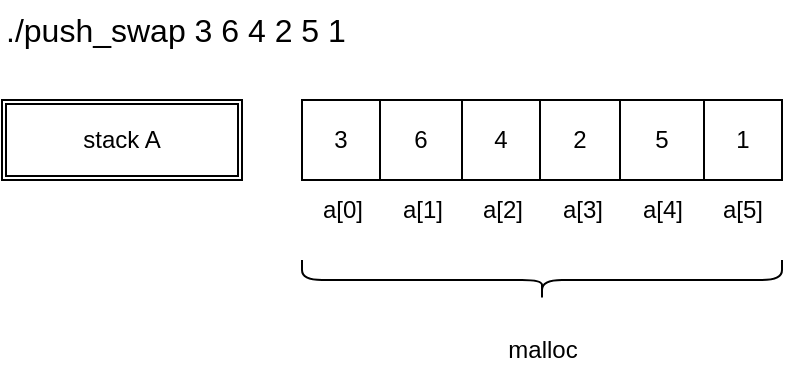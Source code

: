 <mxfile>
    <diagram id="pJUAE_J3QXaKz7esaWFn" name="ページ1">
        <mxGraphModel dx="735" dy="414" grid="1" gridSize="10" guides="1" tooltips="1" connect="1" arrows="1" fold="1" page="1" pageScale="1" pageWidth="827" pageHeight="1169" math="0" shadow="0">
            <root>
                <mxCell id="0"/>
                <mxCell id="1" parent="0"/>
                <mxCell id="4" value="" style="shape=table;html=1;whiteSpace=wrap;startSize=0;container=1;collapsible=0;childLayout=tableLayout;movable=1;resizable=1;rotatable=1;deletable=1;editable=1;connectable=1;" parent="1" vertex="1">
                    <mxGeometry x="160" y="160" width="240" height="40" as="geometry"/>
                </mxCell>
                <mxCell id="5" value="" style="shape=tableRow;horizontal=0;startSize=0;swimlaneHead=0;swimlaneBody=0;top=0;left=0;bottom=0;right=0;collapsible=0;dropTarget=0;fillColor=none;points=[[0,0.5],[1,0.5]];portConstraint=eastwest;movable=1;resizable=1;rotatable=1;deletable=1;editable=1;connectable=1;" parent="4" vertex="1">
                    <mxGeometry width="240" height="40" as="geometry"/>
                </mxCell>
                <mxCell id="6" value="3" style="shape=partialRectangle;html=1;whiteSpace=wrap;connectable=1;fillColor=none;top=0;left=0;bottom=0;right=0;overflow=hidden;movable=1;resizable=1;rotatable=1;deletable=1;editable=1;" parent="5" vertex="1">
                    <mxGeometry width="39" height="40" as="geometry">
                        <mxRectangle width="39" height="40" as="alternateBounds"/>
                    </mxGeometry>
                </mxCell>
                <mxCell id="7" value="6" style="shape=partialRectangle;html=1;whiteSpace=wrap;connectable=1;fillColor=none;top=0;left=0;bottom=0;right=0;overflow=hidden;movable=1;resizable=1;rotatable=1;deletable=1;editable=1;" parent="5" vertex="1">
                    <mxGeometry x="39" width="41" height="40" as="geometry">
                        <mxRectangle width="41" height="40" as="alternateBounds"/>
                    </mxGeometry>
                </mxCell>
                <mxCell id="8" value="4" style="shape=partialRectangle;html=1;whiteSpace=wrap;connectable=1;fillColor=none;top=0;left=0;bottom=0;right=0;overflow=hidden;movable=1;resizable=1;rotatable=1;deletable=1;editable=1;" parent="5" vertex="1">
                    <mxGeometry x="80" width="39" height="40" as="geometry">
                        <mxRectangle width="39" height="40" as="alternateBounds"/>
                    </mxGeometry>
                </mxCell>
                <mxCell id="17" value="2" style="shape=partialRectangle;html=1;whiteSpace=wrap;connectable=1;fillColor=none;top=0;left=0;bottom=0;right=0;overflow=hidden;movable=1;resizable=1;rotatable=1;deletable=1;editable=1;" parent="5" vertex="1">
                    <mxGeometry x="119" width="40" height="40" as="geometry">
                        <mxRectangle width="40" height="40" as="alternateBounds"/>
                    </mxGeometry>
                </mxCell>
                <mxCell id="18" value="5" style="shape=partialRectangle;html=1;whiteSpace=wrap;connectable=1;fillColor=none;top=0;left=0;bottom=0;right=0;overflow=hidden;movable=1;resizable=1;rotatable=1;deletable=1;editable=1;" parent="5" vertex="1">
                    <mxGeometry x="159" width="42" height="40" as="geometry">
                        <mxRectangle width="42" height="40" as="alternateBounds"/>
                    </mxGeometry>
                </mxCell>
                <mxCell id="19" value="1" style="shape=partialRectangle;html=1;whiteSpace=wrap;connectable=1;fillColor=none;top=0;left=0;bottom=0;right=0;overflow=hidden;movable=1;resizable=1;rotatable=1;deletable=1;editable=1;" parent="5" vertex="1">
                    <mxGeometry x="201" width="39" height="40" as="geometry">
                        <mxRectangle width="39" height="40" as="alternateBounds"/>
                    </mxGeometry>
                </mxCell>
                <mxCell id="23" value="a[0]" style="text;html=1;align=center;verticalAlign=middle;resizable=1;points=[];autosize=1;strokeColor=none;fillColor=none;movable=1;rotatable=1;deletable=1;editable=1;connectable=1;" parent="1" vertex="1">
                    <mxGeometry x="160" y="200" width="40" height="30" as="geometry"/>
                </mxCell>
                <mxCell id="24" value="a[1]" style="text;html=1;align=center;verticalAlign=middle;resizable=1;points=[];autosize=1;strokeColor=none;fillColor=none;movable=1;rotatable=1;deletable=1;editable=1;connectable=1;" parent="1" vertex="1">
                    <mxGeometry x="200" y="200" width="40" height="30" as="geometry"/>
                </mxCell>
                <mxCell id="25" value="a[2]" style="text;html=1;align=center;verticalAlign=middle;resizable=1;points=[];autosize=1;strokeColor=none;fillColor=none;movable=1;rotatable=1;deletable=1;editable=1;connectable=1;" parent="1" vertex="1">
                    <mxGeometry x="240" y="200" width="40" height="30" as="geometry"/>
                </mxCell>
                <mxCell id="26" value="a[3]" style="text;html=1;align=center;verticalAlign=middle;resizable=1;points=[];autosize=1;strokeColor=none;fillColor=none;movable=1;rotatable=1;deletable=1;editable=1;connectable=1;" parent="1" vertex="1">
                    <mxGeometry x="280" y="200" width="40" height="30" as="geometry"/>
                </mxCell>
                <mxCell id="27" value="a[4]" style="text;html=1;align=center;verticalAlign=middle;resizable=1;points=[];autosize=1;strokeColor=none;fillColor=none;movable=1;rotatable=1;deletable=1;editable=1;connectable=1;" parent="1" vertex="1">
                    <mxGeometry x="320" y="200" width="40" height="30" as="geometry"/>
                </mxCell>
                <mxCell id="28" value="a[5]" style="text;html=1;align=center;verticalAlign=middle;resizable=1;points=[];autosize=1;strokeColor=none;fillColor=none;movable=1;rotatable=1;deletable=1;editable=1;connectable=1;" parent="1" vertex="1">
                    <mxGeometry x="360" y="200" width="40" height="30" as="geometry"/>
                </mxCell>
                <mxCell id="58" value="stack A" style="shape=ext;double=1;rounded=0;whiteSpace=wrap;html=1;" parent="1" vertex="1">
                    <mxGeometry x="10" y="160" width="120" height="40" as="geometry"/>
                </mxCell>
                <mxCell id="61" value="" style="shape=curlyBracket;whiteSpace=wrap;html=1;rounded=1;flipH=1;labelPosition=right;verticalLabelPosition=middle;align=left;verticalAlign=middle;rotation=90;size=0.5;" parent="1" vertex="1">
                    <mxGeometry x="270" y="130" width="20" height="240" as="geometry"/>
                </mxCell>
                <mxCell id="62" value="malloc" style="text;html=1;align=center;verticalAlign=middle;resizable=0;points=[];autosize=1;strokeColor=none;fillColor=none;" parent="1" vertex="1">
                    <mxGeometry x="250" y="270" width="60" height="30" as="geometry"/>
                </mxCell>
                <mxCell id="PuoNuNKYcX5n2noaaLHC-62" value="./push_swap 3 6 4 2 5 1" style="text;html=1;align=left;verticalAlign=middle;resizable=0;points=[];autosize=1;strokeColor=none;fillColor=none;fontSize=16;" parent="1" vertex="1">
                    <mxGeometry x="10" y="110" width="190" height="30" as="geometry"/>
                </mxCell>
            </root>
        </mxGraphModel>
    </diagram>
    <diagram id="vLYVG9XV7iSWpLuqsn6g" name="ページ2">
        <mxGraphModel dx="735" dy="414" grid="1" gridSize="10" guides="1" tooltips="1" connect="1" arrows="1" fold="1" page="1" pageScale="1" pageWidth="827" pageHeight="1169" math="0" shadow="0">
            <root>
                <mxCell id="0"/>
                <mxCell id="1" parent="0"/>
                <mxCell id="naHglEoozImLVGjFh3yM-1" value="" style="shape=table;html=1;whiteSpace=wrap;startSize=0;container=1;collapsible=0;childLayout=tableLayout;movable=1;resizable=1;rotatable=1;deletable=1;editable=1;connectable=1;" parent="1" vertex="1">
                    <mxGeometry x="190" y="80" width="240" height="40" as="geometry"/>
                </mxCell>
                <mxCell id="naHglEoozImLVGjFh3yM-2" value="" style="shape=tableRow;horizontal=0;startSize=0;swimlaneHead=0;swimlaneBody=0;top=0;left=0;bottom=0;right=0;collapsible=0;dropTarget=0;fillColor=none;points=[[0,0.5],[1,0.5]];portConstraint=eastwest;movable=1;resizable=1;rotatable=1;deletable=1;editable=1;connectable=1;" parent="naHglEoozImLVGjFh3yM-1" vertex="1">
                    <mxGeometry width="240" height="40" as="geometry"/>
                </mxCell>
                <mxCell id="naHglEoozImLVGjFh3yM-3" value="6" style="shape=partialRectangle;html=1;whiteSpace=wrap;connectable=1;fillColor=none;top=0;left=0;bottom=0;right=0;overflow=hidden;movable=1;resizable=1;rotatable=1;deletable=1;editable=1;" parent="naHglEoozImLVGjFh3yM-2" vertex="1">
                    <mxGeometry width="39" height="40" as="geometry">
                        <mxRectangle width="39" height="40" as="alternateBounds"/>
                    </mxGeometry>
                </mxCell>
                <mxCell id="naHglEoozImLVGjFh3yM-4" value="4" style="shape=partialRectangle;html=1;whiteSpace=wrap;connectable=1;fillColor=none;top=0;left=0;bottom=0;right=0;overflow=hidden;movable=1;resizable=1;rotatable=1;deletable=1;editable=1;" parent="naHglEoozImLVGjFh3yM-2" vertex="1">
                    <mxGeometry x="39" width="41" height="40" as="geometry">
                        <mxRectangle width="41" height="40" as="alternateBounds"/>
                    </mxGeometry>
                </mxCell>
                <mxCell id="naHglEoozImLVGjFh3yM-5" value="5" style="shape=partialRectangle;html=1;whiteSpace=wrap;connectable=1;fillColor=none;top=0;left=0;bottom=0;right=0;overflow=hidden;movable=1;resizable=1;rotatable=1;deletable=1;editable=1;" parent="naHglEoozImLVGjFh3yM-2" vertex="1">
                    <mxGeometry x="80" width="39" height="40" as="geometry">
                        <mxRectangle width="39" height="40" as="alternateBounds"/>
                    </mxGeometry>
                </mxCell>
                <mxCell id="naHglEoozImLVGjFh3yM-6" value="" style="shape=partialRectangle;html=1;whiteSpace=wrap;connectable=1;fillColor=none;top=0;left=0;bottom=0;right=0;overflow=hidden;movable=1;resizable=1;rotatable=1;deletable=1;editable=1;" parent="naHglEoozImLVGjFh3yM-2" vertex="1">
                    <mxGeometry x="119" width="40" height="40" as="geometry">
                        <mxRectangle width="40" height="40" as="alternateBounds"/>
                    </mxGeometry>
                </mxCell>
                <mxCell id="naHglEoozImLVGjFh3yM-7" value="" style="shape=partialRectangle;html=1;whiteSpace=wrap;connectable=1;fillColor=none;top=0;left=0;bottom=0;right=0;overflow=hidden;movable=1;resizable=1;rotatable=1;deletable=1;editable=1;" parent="naHglEoozImLVGjFh3yM-2" vertex="1">
                    <mxGeometry x="159" width="42" height="40" as="geometry">
                        <mxRectangle width="42" height="40" as="alternateBounds"/>
                    </mxGeometry>
                </mxCell>
                <mxCell id="naHglEoozImLVGjFh3yM-8" value="" style="shape=partialRectangle;html=1;whiteSpace=wrap;connectable=1;fillColor=none;top=0;left=0;bottom=0;right=0;overflow=hidden;movable=1;resizable=1;rotatable=1;deletable=1;editable=1;" parent="naHglEoozImLVGjFh3yM-2" vertex="1">
                    <mxGeometry x="201" width="39" height="40" as="geometry">
                        <mxRectangle width="39" height="40" as="alternateBounds"/>
                    </mxGeometry>
                </mxCell>
                <mxCell id="naHglEoozImLVGjFh3yM-9" value="a[0]" style="text;html=1;align=center;verticalAlign=middle;resizable=1;points=[];autosize=1;strokeColor=none;fillColor=none;movable=1;rotatable=1;deletable=1;editable=1;connectable=1;" parent="1" vertex="1">
                    <mxGeometry x="190" y="120" width="40" height="30" as="geometry"/>
                </mxCell>
                <mxCell id="naHglEoozImLVGjFh3yM-10" value="a[1]" style="text;html=1;align=center;verticalAlign=middle;resizable=1;points=[];autosize=1;strokeColor=none;fillColor=none;movable=1;rotatable=1;deletable=1;editable=1;connectable=1;" parent="1" vertex="1">
                    <mxGeometry x="230" y="120" width="40" height="30" as="geometry"/>
                </mxCell>
                <mxCell id="naHglEoozImLVGjFh3yM-11" value="a[2]" style="text;html=1;align=center;verticalAlign=middle;resizable=1;points=[];autosize=1;strokeColor=none;fillColor=none;movable=1;rotatable=1;deletable=1;editable=1;connectable=1;" parent="1" vertex="1">
                    <mxGeometry x="270" y="120" width="40" height="30" as="geometry"/>
                </mxCell>
                <mxCell id="naHglEoozImLVGjFh3yM-12" value="a[3]" style="text;html=1;align=center;verticalAlign=middle;resizable=1;points=[];autosize=1;strokeColor=none;fillColor=none;movable=1;rotatable=1;deletable=1;editable=1;connectable=1;" parent="1" vertex="1">
                    <mxGeometry x="310" y="120" width="40" height="30" as="geometry"/>
                </mxCell>
                <mxCell id="naHglEoozImLVGjFh3yM-13" value="a[4]" style="text;html=1;align=center;verticalAlign=middle;resizable=1;points=[];autosize=1;strokeColor=none;fillColor=none;movable=1;rotatable=1;deletable=1;editable=1;connectable=1;" parent="1" vertex="1">
                    <mxGeometry x="350" y="120" width="40" height="30" as="geometry"/>
                </mxCell>
                <mxCell id="naHglEoozImLVGjFh3yM-14" value="a[5]" style="text;html=1;align=center;verticalAlign=middle;resizable=1;points=[];autosize=1;strokeColor=none;fillColor=none;movable=1;rotatable=1;deletable=1;editable=1;connectable=1;" parent="1" vertex="1">
                    <mxGeometry x="390" y="120" width="40" height="30" as="geometry"/>
                </mxCell>
                <mxCell id="naHglEoozImLVGjFh3yM-15" value="" style="shape=table;html=1;whiteSpace=wrap;startSize=0;container=1;collapsible=0;childLayout=tableLayout;movable=1;resizable=1;rotatable=1;deletable=1;editable=1;connectable=1;" parent="1" vertex="1">
                    <mxGeometry x="190" y="220" width="240" height="40" as="geometry"/>
                </mxCell>
                <mxCell id="naHglEoozImLVGjFh3yM-16" value="" style="shape=tableRow;horizontal=0;startSize=0;swimlaneHead=0;swimlaneBody=0;top=0;left=0;bottom=0;right=0;collapsible=0;dropTarget=0;fillColor=none;points=[[0,0.5],[1,0.5]];portConstraint=eastwest;movable=1;resizable=1;rotatable=1;deletable=1;editable=1;connectable=1;" parent="naHglEoozImLVGjFh3yM-15" vertex="1">
                    <mxGeometry width="240" height="40" as="geometry"/>
                </mxCell>
                <mxCell id="naHglEoozImLVGjFh3yM-17" value="3" style="shape=partialRectangle;html=1;whiteSpace=wrap;connectable=1;fillColor=none;top=0;left=0;bottom=0;right=0;overflow=hidden;movable=1;resizable=1;rotatable=1;deletable=1;editable=1;" parent="naHglEoozImLVGjFh3yM-16" vertex="1">
                    <mxGeometry width="39" height="40" as="geometry">
                        <mxRectangle width="39" height="40" as="alternateBounds"/>
                    </mxGeometry>
                </mxCell>
                <mxCell id="naHglEoozImLVGjFh3yM-18" value="2" style="shape=partialRectangle;html=1;whiteSpace=wrap;connectable=1;fillColor=none;top=0;left=0;bottom=0;right=0;overflow=hidden;movable=1;resizable=1;rotatable=1;deletable=1;editable=1;" parent="naHglEoozImLVGjFh3yM-16" vertex="1">
                    <mxGeometry x="39" width="41" height="40" as="geometry">
                        <mxRectangle width="41" height="40" as="alternateBounds"/>
                    </mxGeometry>
                </mxCell>
                <mxCell id="naHglEoozImLVGjFh3yM-19" value="1" style="shape=partialRectangle;html=1;whiteSpace=wrap;connectable=1;fillColor=none;top=0;left=0;bottom=0;right=0;overflow=hidden;movable=1;resizable=1;rotatable=1;deletable=1;editable=1;" parent="naHglEoozImLVGjFh3yM-16" vertex="1">
                    <mxGeometry x="80" width="39" height="40" as="geometry">
                        <mxRectangle width="39" height="40" as="alternateBounds"/>
                    </mxGeometry>
                </mxCell>
                <mxCell id="naHglEoozImLVGjFh3yM-20" style="shape=partialRectangle;html=1;whiteSpace=wrap;connectable=1;fillColor=none;top=0;left=0;bottom=0;right=0;overflow=hidden;movable=1;resizable=1;rotatable=1;deletable=1;editable=1;" parent="naHglEoozImLVGjFh3yM-16" vertex="1">
                    <mxGeometry x="119" width="40" height="40" as="geometry">
                        <mxRectangle width="40" height="40" as="alternateBounds"/>
                    </mxGeometry>
                </mxCell>
                <mxCell id="naHglEoozImLVGjFh3yM-21" style="shape=partialRectangle;html=1;whiteSpace=wrap;connectable=1;fillColor=none;top=0;left=0;bottom=0;right=0;overflow=hidden;movable=1;resizable=1;rotatable=1;deletable=1;editable=1;" parent="naHglEoozImLVGjFh3yM-16" vertex="1">
                    <mxGeometry x="159" width="42" height="40" as="geometry">
                        <mxRectangle width="42" height="40" as="alternateBounds"/>
                    </mxGeometry>
                </mxCell>
                <mxCell id="naHglEoozImLVGjFh3yM-22" style="shape=partialRectangle;html=1;whiteSpace=wrap;connectable=1;fillColor=none;top=0;left=0;bottom=0;right=0;overflow=hidden;movable=1;resizable=1;rotatable=1;deletable=1;editable=1;" parent="naHglEoozImLVGjFh3yM-16" vertex="1">
                    <mxGeometry x="201" width="39" height="40" as="geometry">
                        <mxRectangle width="39" height="40" as="alternateBounds"/>
                    </mxGeometry>
                </mxCell>
                <mxCell id="naHglEoozImLVGjFh3yM-23" value="b[0]" style="text;html=1;align=center;verticalAlign=middle;resizable=1;points=[];autosize=1;strokeColor=none;fillColor=none;movable=1;rotatable=1;deletable=1;editable=1;connectable=1;" parent="1" vertex="1">
                    <mxGeometry x="190" y="260" width="40" height="30" as="geometry"/>
                </mxCell>
                <mxCell id="naHglEoozImLVGjFh3yM-24" value="b[1]" style="text;html=1;align=center;verticalAlign=middle;resizable=1;points=[];autosize=1;strokeColor=none;fillColor=none;movable=1;rotatable=1;deletable=1;editable=1;connectable=1;" parent="1" vertex="1">
                    <mxGeometry x="230" y="260" width="40" height="30" as="geometry"/>
                </mxCell>
                <mxCell id="naHglEoozImLVGjFh3yM-25" value="b[2]" style="text;html=1;align=center;verticalAlign=middle;resizable=1;points=[];autosize=1;strokeColor=none;fillColor=none;movable=1;rotatable=1;deletable=1;editable=1;connectable=1;" parent="1" vertex="1">
                    <mxGeometry x="270" y="260" width="40" height="30" as="geometry"/>
                </mxCell>
                <mxCell id="naHglEoozImLVGjFh3yM-26" value="b[3]" style="text;html=1;align=center;verticalAlign=middle;resizable=1;points=[];autosize=1;strokeColor=none;fillColor=none;movable=1;rotatable=1;deletable=1;editable=1;connectable=1;" parent="1" vertex="1">
                    <mxGeometry x="310" y="260" width="40" height="30" as="geometry"/>
                </mxCell>
                <mxCell id="naHglEoozImLVGjFh3yM-27" value="b[4]" style="text;html=1;align=center;verticalAlign=middle;resizable=1;points=[];autosize=1;strokeColor=none;fillColor=none;movable=1;rotatable=1;deletable=1;editable=1;connectable=1;" parent="1" vertex="1">
                    <mxGeometry x="350" y="260" width="40" height="30" as="geometry"/>
                </mxCell>
                <mxCell id="naHglEoozImLVGjFh3yM-28" value="b[5]" style="text;html=1;align=center;verticalAlign=middle;resizable=1;points=[];autosize=1;strokeColor=none;fillColor=none;movable=1;rotatable=1;deletable=1;editable=1;connectable=1;" parent="1" vertex="1">
                    <mxGeometry x="390" y="260" width="40" height="30" as="geometry"/>
                </mxCell>
                <mxCell id="naHglEoozImLVGjFh3yM-29" value="stack A" style="shape=ext;double=1;rounded=0;whiteSpace=wrap;html=1;" parent="1" vertex="1">
                    <mxGeometry x="40" y="80" width="120" height="40" as="geometry"/>
                </mxCell>
                <mxCell id="naHglEoozImLVGjFh3yM-30" value="stack B" style="shape=ext;double=1;rounded=0;whiteSpace=wrap;html=1;" parent="1" vertex="1">
                    <mxGeometry x="40" y="220" width="120" height="40" as="geometry"/>
                </mxCell>
                <mxCell id="naHglEoozImLVGjFh3yM-32" value="malloc" style="text;html=1;align=center;verticalAlign=middle;resizable=0;points=[];autosize=1;strokeColor=none;fillColor=none;" parent="1" vertex="1">
                    <mxGeometry x="280" y="315" width="60" height="30" as="geometry"/>
                </mxCell>
                <mxCell id="naHglEoozImLVGjFh3yM-33" value="" style="shape=curlyBracket;whiteSpace=wrap;html=1;rounded=1;flipH=1;labelPosition=right;verticalLabelPosition=middle;align=left;verticalAlign=middle;rotation=90;size=0.5;" parent="1" vertex="1">
                    <mxGeometry x="300" y="180" width="20" height="240" as="geometry"/>
                </mxCell>
                <mxCell id="CyNStjnmWk79fqsK4TjV-2" value="必要に応じてスタックBの領域を確保" style="text;html=1;align=left;verticalAlign=middle;resizable=0;points=[];autosize=1;strokeColor=none;fillColor=none;" parent="1" vertex="1">
                    <mxGeometry x="40" y="345" width="220" height="30" as="geometry"/>
                </mxCell>
            </root>
        </mxGraphModel>
    </diagram>
    <diagram id="WRyqLre-4HLqAVt8jidD" name="ページ3">
        <mxGraphModel dx="735" dy="414" grid="1" gridSize="10" guides="1" tooltips="1" connect="1" arrows="1" fold="1" page="1" pageScale="1" pageWidth="827" pageHeight="1169" math="0" shadow="0">
            <root>
                <mxCell id="0"/>
                <mxCell id="1" parent="0"/>
                <mxCell id="weHsksetnS1Bybr14Kdn-1" value="" style="shape=table;html=1;whiteSpace=wrap;startSize=0;container=1;collapsible=0;childLayout=tableLayout;movable=1;resizable=1;rotatable=1;deletable=1;editable=1;connectable=1;" parent="1" vertex="1">
                    <mxGeometry x="200" y="80" width="240" height="40" as="geometry"/>
                </mxCell>
                <mxCell id="weHsksetnS1Bybr14Kdn-2" value="" style="shape=tableRow;horizontal=0;startSize=0;swimlaneHead=0;swimlaneBody=0;top=0;left=0;bottom=0;right=0;collapsible=0;dropTarget=0;fillColor=none;points=[[0,0.5],[1,0.5]];portConstraint=eastwest;movable=1;resizable=1;rotatable=1;deletable=1;editable=1;connectable=1;" parent="weHsksetnS1Bybr14Kdn-1" vertex="1">
                    <mxGeometry width="240" height="40" as="geometry"/>
                </mxCell>
                <mxCell id="weHsksetnS1Bybr14Kdn-3" value="3" style="shape=partialRectangle;html=1;whiteSpace=wrap;connectable=1;fillColor=none;top=0;left=0;bottom=0;right=0;overflow=hidden;movable=1;resizable=1;rotatable=1;deletable=1;editable=1;" parent="weHsksetnS1Bybr14Kdn-2" vertex="1">
                    <mxGeometry width="39" height="40" as="geometry">
                        <mxRectangle width="39" height="40" as="alternateBounds"/>
                    </mxGeometry>
                </mxCell>
                <mxCell id="weHsksetnS1Bybr14Kdn-4" value="4" style="shape=partialRectangle;html=1;whiteSpace=wrap;connectable=1;fillColor=none;top=0;left=0;bottom=0;right=0;overflow=hidden;movable=1;resizable=1;rotatable=1;deletable=1;editable=1;" parent="weHsksetnS1Bybr14Kdn-2" vertex="1">
                    <mxGeometry x="39" width="41" height="40" as="geometry">
                        <mxRectangle width="41" height="40" as="alternateBounds"/>
                    </mxGeometry>
                </mxCell>
                <mxCell id="weHsksetnS1Bybr14Kdn-5" value="5" style="shape=partialRectangle;html=1;whiteSpace=wrap;connectable=1;fillColor=none;top=0;left=0;bottom=0;right=0;overflow=hidden;movable=1;resizable=1;rotatable=1;deletable=1;editable=1;" parent="weHsksetnS1Bybr14Kdn-2" vertex="1">
                    <mxGeometry x="80" width="39" height="40" as="geometry">
                        <mxRectangle width="39" height="40" as="alternateBounds"/>
                    </mxGeometry>
                </mxCell>
                <mxCell id="weHsksetnS1Bybr14Kdn-6" value="6" style="shape=partialRectangle;html=1;whiteSpace=wrap;connectable=1;fillColor=none;top=0;left=0;bottom=0;right=0;overflow=hidden;movable=1;resizable=1;rotatable=1;deletable=1;editable=1;" parent="weHsksetnS1Bybr14Kdn-2" vertex="1">
                    <mxGeometry x="119" width="40" height="40" as="geometry">
                        <mxRectangle width="40" height="40" as="alternateBounds"/>
                    </mxGeometry>
                </mxCell>
                <mxCell id="weHsksetnS1Bybr14Kdn-7" value="" style="shape=partialRectangle;html=1;whiteSpace=wrap;connectable=1;fillColor=none;top=0;left=0;bottom=0;right=0;overflow=hidden;movable=1;resizable=1;rotatable=1;deletable=1;editable=1;" parent="weHsksetnS1Bybr14Kdn-2" vertex="1">
                    <mxGeometry x="159" width="42" height="40" as="geometry">
                        <mxRectangle width="42" height="40" as="alternateBounds"/>
                    </mxGeometry>
                </mxCell>
                <mxCell id="weHsksetnS1Bybr14Kdn-8" value="" style="shape=partialRectangle;html=1;whiteSpace=wrap;connectable=1;fillColor=none;top=0;left=0;bottom=0;right=0;overflow=hidden;movable=1;resizable=1;rotatable=1;deletable=1;editable=1;" parent="weHsksetnS1Bybr14Kdn-2" vertex="1">
                    <mxGeometry x="201" width="39" height="40" as="geometry">
                        <mxRectangle width="39" height="40" as="alternateBounds"/>
                    </mxGeometry>
                </mxCell>
                <mxCell id="weHsksetnS1Bybr14Kdn-9" value="a[0]" style="text;html=1;align=center;verticalAlign=middle;resizable=1;points=[];autosize=1;strokeColor=none;fillColor=none;movable=1;rotatable=1;deletable=1;editable=1;connectable=1;" parent="1" vertex="1">
                    <mxGeometry x="200" y="120" width="40" height="30" as="geometry"/>
                </mxCell>
                <mxCell id="weHsksetnS1Bybr14Kdn-10" value="a[1]" style="text;html=1;align=center;verticalAlign=middle;resizable=1;points=[];autosize=1;strokeColor=none;fillColor=none;movable=1;rotatable=1;deletable=1;editable=1;connectable=1;" parent="1" vertex="1">
                    <mxGeometry x="240" y="120" width="40" height="30" as="geometry"/>
                </mxCell>
                <mxCell id="weHsksetnS1Bybr14Kdn-11" value="a[2]" style="text;html=1;align=center;verticalAlign=middle;resizable=1;points=[];autosize=1;strokeColor=none;fillColor=none;movable=1;rotatable=1;deletable=1;editable=1;connectable=1;" parent="1" vertex="1">
                    <mxGeometry x="280" y="120" width="40" height="30" as="geometry"/>
                </mxCell>
                <mxCell id="weHsksetnS1Bybr14Kdn-12" value="a[3]" style="text;html=1;align=center;verticalAlign=middle;resizable=1;points=[];autosize=1;strokeColor=none;fillColor=none;movable=1;rotatable=1;deletable=1;editable=1;connectable=1;" parent="1" vertex="1">
                    <mxGeometry x="320" y="120" width="40" height="30" as="geometry"/>
                </mxCell>
                <mxCell id="weHsksetnS1Bybr14Kdn-13" value="a[4]" style="text;html=1;align=center;verticalAlign=middle;resizable=1;points=[];autosize=1;strokeColor=none;fillColor=none;movable=1;rotatable=1;deletable=1;editable=1;connectable=1;" parent="1" vertex="1">
                    <mxGeometry x="360" y="120" width="40" height="30" as="geometry"/>
                </mxCell>
                <mxCell id="weHsksetnS1Bybr14Kdn-14" value="a[5]" style="text;html=1;align=center;verticalAlign=middle;resizable=1;points=[];autosize=1;strokeColor=none;fillColor=none;movable=1;rotatable=1;deletable=1;editable=1;connectable=1;" parent="1" vertex="1">
                    <mxGeometry x="400" y="120" width="40" height="30" as="geometry"/>
                </mxCell>
                <mxCell id="weHsksetnS1Bybr14Kdn-15" value="" style="shape=table;html=1;whiteSpace=wrap;startSize=0;container=1;collapsible=0;childLayout=tableLayout;movable=1;resizable=1;rotatable=1;deletable=1;editable=1;connectable=1;" parent="1" vertex="1">
                    <mxGeometry x="200" y="200" width="240" height="40" as="geometry"/>
                </mxCell>
                <mxCell id="weHsksetnS1Bybr14Kdn-16" value="" style="shape=tableRow;horizontal=0;startSize=0;swimlaneHead=0;swimlaneBody=0;top=0;left=0;bottom=0;right=0;collapsible=0;dropTarget=0;fillColor=none;points=[[0,0.5],[1,0.5]];portConstraint=eastwest;movable=1;resizable=1;rotatable=1;deletable=1;editable=1;connectable=1;" parent="weHsksetnS1Bybr14Kdn-15" vertex="1">
                    <mxGeometry width="240" height="40" as="geometry"/>
                </mxCell>
                <mxCell id="weHsksetnS1Bybr14Kdn-17" value="2" style="shape=partialRectangle;html=1;whiteSpace=wrap;connectable=1;fillColor=none;top=0;left=0;bottom=0;right=0;overflow=hidden;movable=1;resizable=1;rotatable=1;deletable=1;editable=1;" parent="weHsksetnS1Bybr14Kdn-16" vertex="1">
                    <mxGeometry width="39" height="40" as="geometry">
                        <mxRectangle width="39" height="40" as="alternateBounds"/>
                    </mxGeometry>
                </mxCell>
                <mxCell id="weHsksetnS1Bybr14Kdn-18" value="1" style="shape=partialRectangle;html=1;whiteSpace=wrap;connectable=1;fillColor=none;top=0;left=0;bottom=0;right=0;overflow=hidden;movable=1;resizable=1;rotatable=1;deletable=1;editable=1;" parent="weHsksetnS1Bybr14Kdn-16" vertex="1">
                    <mxGeometry x="39" width="41" height="40" as="geometry">
                        <mxRectangle width="41" height="40" as="alternateBounds"/>
                    </mxGeometry>
                </mxCell>
                <mxCell id="weHsksetnS1Bybr14Kdn-19" value="" style="shape=partialRectangle;html=1;whiteSpace=wrap;connectable=1;fillColor=none;top=0;left=0;bottom=0;right=0;overflow=hidden;movable=1;resizable=1;rotatable=1;deletable=1;editable=1;" parent="weHsksetnS1Bybr14Kdn-16" vertex="1">
                    <mxGeometry x="80" width="39" height="40" as="geometry">
                        <mxRectangle width="39" height="40" as="alternateBounds"/>
                    </mxGeometry>
                </mxCell>
                <mxCell id="weHsksetnS1Bybr14Kdn-20" style="shape=partialRectangle;html=1;whiteSpace=wrap;connectable=1;fillColor=none;top=0;left=0;bottom=0;right=0;overflow=hidden;movable=1;resizable=1;rotatable=1;deletable=1;editable=1;" parent="weHsksetnS1Bybr14Kdn-16" vertex="1">
                    <mxGeometry x="119" width="40" height="40" as="geometry">
                        <mxRectangle width="40" height="40" as="alternateBounds"/>
                    </mxGeometry>
                </mxCell>
                <mxCell id="weHsksetnS1Bybr14Kdn-21" style="shape=partialRectangle;html=1;whiteSpace=wrap;connectable=1;fillColor=none;top=0;left=0;bottom=0;right=0;overflow=hidden;movable=1;resizable=1;rotatable=1;deletable=1;editable=1;" parent="weHsksetnS1Bybr14Kdn-16" vertex="1">
                    <mxGeometry x="159" width="42" height="40" as="geometry">
                        <mxRectangle width="42" height="40" as="alternateBounds"/>
                    </mxGeometry>
                </mxCell>
                <mxCell id="weHsksetnS1Bybr14Kdn-22" style="shape=partialRectangle;html=1;whiteSpace=wrap;connectable=1;fillColor=none;top=0;left=0;bottom=0;right=0;overflow=hidden;movable=1;resizable=1;rotatable=1;deletable=1;editable=1;" parent="weHsksetnS1Bybr14Kdn-16" vertex="1">
                    <mxGeometry x="201" width="39" height="40" as="geometry">
                        <mxRectangle width="39" height="40" as="alternateBounds"/>
                    </mxGeometry>
                </mxCell>
                <mxCell id="yLArQr9H5agEGDa6dX4O-1" style="edgeStyle=none;html=1;exitX=0.5;exitY=0;exitDx=0;exitDy=0;entryX=0.5;entryY=0;entryDx=0;entryDy=0;" parent="weHsksetnS1Bybr14Kdn-16" source="weHsksetnS1Bybr14Kdn-18" target="weHsksetnS1Bybr14Kdn-17" edge="1">
                    <mxGeometry relative="1" as="geometry">
                        <mxPoint x="20" y="20" as="targetPoint"/>
                        <Array as="points">
                            <mxPoint x="40" y="-20"/>
                        </Array>
                    </mxGeometry>
                </mxCell>
                <mxCell id="weHsksetnS1Bybr14Kdn-23" value="b[0]" style="text;html=1;align=center;verticalAlign=middle;resizable=1;points=[];autosize=1;strokeColor=none;fillColor=none;movable=1;rotatable=1;deletable=1;editable=1;connectable=1;" parent="1" vertex="1">
                    <mxGeometry x="200" y="240" width="40" height="30" as="geometry"/>
                </mxCell>
                <mxCell id="weHsksetnS1Bybr14Kdn-24" value="b[1]" style="text;html=1;align=center;verticalAlign=middle;resizable=1;points=[];autosize=1;strokeColor=none;fillColor=none;movable=1;rotatable=1;deletable=1;editable=1;connectable=1;" parent="1" vertex="1">
                    <mxGeometry x="240" y="240" width="40" height="30" as="geometry"/>
                </mxCell>
                <mxCell id="weHsksetnS1Bybr14Kdn-25" value="b[2]" style="text;html=1;align=center;verticalAlign=middle;resizable=1;points=[];autosize=1;strokeColor=none;fillColor=none;movable=1;rotatable=1;deletable=1;editable=1;connectable=1;" parent="1" vertex="1">
                    <mxGeometry x="280" y="240" width="40" height="30" as="geometry"/>
                </mxCell>
                <mxCell id="weHsksetnS1Bybr14Kdn-26" value="b[3]" style="text;html=1;align=center;verticalAlign=middle;resizable=1;points=[];autosize=1;strokeColor=none;fillColor=none;movable=1;rotatable=1;deletable=1;editable=1;connectable=1;" parent="1" vertex="1">
                    <mxGeometry x="320" y="240" width="40" height="30" as="geometry"/>
                </mxCell>
                <mxCell id="weHsksetnS1Bybr14Kdn-27" value="b[4]" style="text;html=1;align=center;verticalAlign=middle;resizable=1;points=[];autosize=1;strokeColor=none;fillColor=none;movable=1;rotatable=1;deletable=1;editable=1;connectable=1;" parent="1" vertex="1">
                    <mxGeometry x="360" y="240" width="40" height="30" as="geometry"/>
                </mxCell>
                <mxCell id="weHsksetnS1Bybr14Kdn-28" value="b[5]" style="text;html=1;align=center;verticalAlign=middle;resizable=1;points=[];autosize=1;strokeColor=none;fillColor=none;movable=1;rotatable=1;deletable=1;editable=1;connectable=1;" parent="1" vertex="1">
                    <mxGeometry x="400" y="240" width="40" height="30" as="geometry"/>
                </mxCell>
                <mxCell id="weHsksetnS1Bybr14Kdn-29" value="stack A" style="shape=ext;double=1;rounded=0;whiteSpace=wrap;html=1;" parent="1" vertex="1">
                    <mxGeometry x="40" y="80" width="120" height="40" as="geometry"/>
                </mxCell>
                <mxCell id="weHsksetnS1Bybr14Kdn-30" value="stack B" style="shape=ext;double=1;rounded=0;whiteSpace=wrap;html=1;" parent="1" vertex="1">
                    <mxGeometry x="40" y="200" width="120" height="40" as="geometry"/>
                </mxCell>
                <mxCell id="weHsksetnS1Bybr14Kdn-33" style="edgeStyle=none;html=1;exitX=0.5;exitY=0;exitDx=0;exitDy=0;entryX=0.499;entryY=1.094;entryDx=0;entryDy=0;entryPerimeter=0;fontSize=16;fontColor=#1A1A1A;" parent="1" source="weHsksetnS1Bybr14Kdn-17" target="weHsksetnS1Bybr14Kdn-9" edge="1">
                    <mxGeometry relative="1" as="geometry"/>
                </mxCell>
                <mxCell id="CBB6crAfE8ZSs2XoCXBj-1" value="pa" style="text;html=1;align=center;verticalAlign=middle;resizable=0;points=[];autosize=1;strokeColor=none;fillColor=none;" parent="1" vertex="1">
                    <mxGeometry x="180" y="160" width="40" height="30" as="geometry"/>
                </mxCell>
                <mxCell id="CBB6crAfE8ZSs2XoCXBj-10" style="edgeStyle=none;html=1;exitX=0.5;exitY=0;exitDx=0;exitDy=0;fontSize=16;fontColor=#1A1A1A;entryX=0.5;entryY=0;entryDx=0;entryDy=0;" parent="1" edge="1">
                    <mxGeometry relative="1" as="geometry">
                        <mxPoint x="380.5" y="80" as="targetPoint"/>
                        <mxPoint x="340" y="80" as="sourcePoint"/>
                        <Array as="points">
                            <mxPoint x="360" y="60"/>
                        </Array>
                    </mxGeometry>
                </mxCell>
                <mxCell id="CBB6crAfE8ZSs2XoCXBj-11" style="edgeStyle=none;html=1;fontSize=16;fontColor=#1A1A1A;entryX=0.5;entryY=0;entryDx=0;entryDy=0;" parent="1" edge="1">
                    <mxGeometry relative="1" as="geometry">
                        <mxPoint x="340.25" y="80" as="targetPoint"/>
                        <mxPoint x="300" y="80" as="sourcePoint"/>
                        <Array as="points">
                            <mxPoint x="319.75" y="60"/>
                        </Array>
                    </mxGeometry>
                </mxCell>
                <mxCell id="CBB6crAfE8ZSs2XoCXBj-12" style="edgeStyle=none;html=1;fontSize=16;fontColor=#1A1A1A;entryX=0.5;entryY=0;entryDx=0;entryDy=0;" parent="1" edge="1">
                    <mxGeometry relative="1" as="geometry">
                        <mxPoint x="300.25" y="80" as="targetPoint"/>
                        <mxPoint x="260" y="80" as="sourcePoint"/>
                        <Array as="points">
                            <mxPoint x="279.75" y="60"/>
                        </Array>
                    </mxGeometry>
                </mxCell>
                <mxCell id="CBB6crAfE8ZSs2XoCXBj-15" style="edgeStyle=none;html=1;fontSize=16;fontColor=#1A1A1A;entryX=0.5;entryY=0;entryDx=0;entryDy=0;" parent="1" edge="1">
                    <mxGeometry relative="1" as="geometry">
                        <mxPoint x="260.25" y="80" as="targetPoint"/>
                        <mxPoint x="220" y="80" as="sourcePoint"/>
                        <Array as="points">
                            <mxPoint x="239.75" y="60"/>
                        </Array>
                    </mxGeometry>
                </mxCell>
                <mxCell id="sQQ_0bOvE_NFUqLcVQb8-7" value="&lt;span style=&quot;font-size: 16px;&quot;&gt;push前に&lt;/span&gt;&lt;br style=&quot;font-size: 16px;&quot;&gt;&lt;span style=&quot;font-size: 16px;&quot;&gt;stack A内の要素を&lt;/span&gt;&lt;br style=&quot;font-size: 16px;&quot;&gt;&lt;span style=&quot;font-size: 16px;&quot;&gt;一つ後ろに移動させる&lt;/span&gt;" style="text;html=1;align=center;verticalAlign=middle;resizable=0;points=[];autosize=1;strokeColor=none;fillColor=none;" parent="1" vertex="1">
                    <mxGeometry x="470" y="65" width="180" height="70" as="geometry"/>
                </mxCell>
                <mxCell id="yLArQr9H5agEGDa6dX4O-2" value="&lt;span style=&quot;font-size: 16px;&quot;&gt;push後に&lt;/span&gt;&lt;br style=&quot;font-size: 16px;&quot;&gt;&lt;span style=&quot;font-size: 16px;&quot;&gt;stack B内の要素を&lt;/span&gt;&lt;br style=&quot;font-size: 16px;&quot;&gt;&lt;span style=&quot;font-size: 16px;&quot;&gt;一つ前に移動させる&lt;/span&gt;" style="text;html=1;align=center;verticalAlign=middle;resizable=0;points=[];autosize=1;strokeColor=none;fillColor=none;" parent="1" vertex="1">
                    <mxGeometry x="475" y="185" width="170" height="70" as="geometry"/>
                </mxCell>
            </root>
        </mxGraphModel>
    </diagram>
</mxfile>

